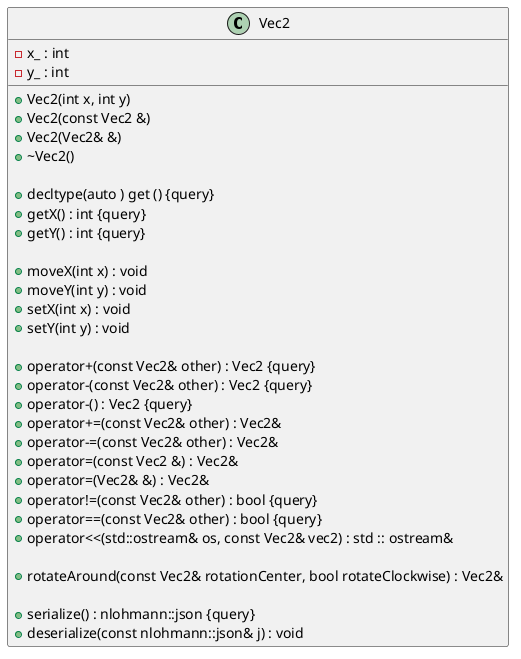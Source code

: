 /' authors Ernest Jonas Rafaou '/
@startuml (id=Vec2)
class Vec2 {
	-x_ : int
	-y_ : int

	+Vec2(int x, int y)
	+Vec2(const Vec2 &)
	+Vec2(Vec2& &)
	+~Vec2()

	+decltype(auto ) get () {query}
	+getX() : int {query}
	+getY() : int {query}

	+moveX(int x) : void
	+moveY(int y) : void
	+setX(int x) : void
	+setY(int y) : void

	+operator+(const Vec2& other) : Vec2 {query}
	+operator-(const Vec2& other) : Vec2 {query}
	+operator-() : Vec2 {query}
	+operator+=(const Vec2& other) : Vec2&
	+operator-=(const Vec2& other) : Vec2&
	+operator=(const Vec2 &) : Vec2&
	+operator=(Vec2& &) : Vec2&
	+operator!=(const Vec2& other) : bool {query}
	+operator==(const Vec2& other) : bool {query}
	+operator<<(std::ostream& os, const Vec2& vec2) : std :: ostream&

	+rotateAround(const Vec2& rotationCenter, bool rotateClockwise) : Vec2&
	
	+serialize() : nlohmann::json {query}
	+deserialize(const nlohmann::json& j) : void
}
@enduml